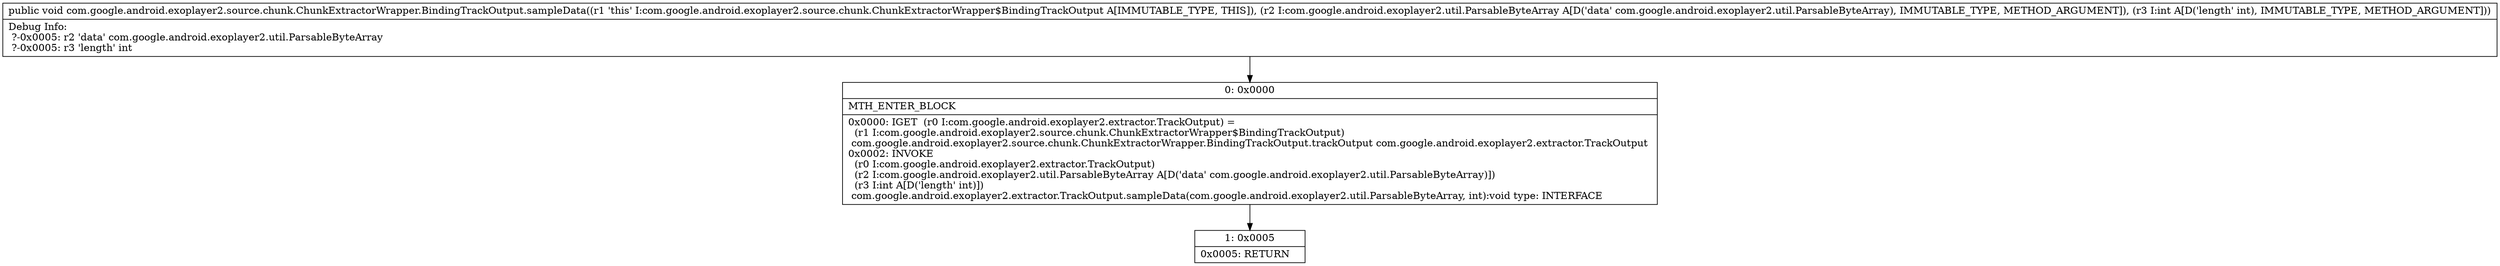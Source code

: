 digraph "CFG forcom.google.android.exoplayer2.source.chunk.ChunkExtractorWrapper.BindingTrackOutput.sampleData(Lcom\/google\/android\/exoplayer2\/util\/ParsableByteArray;I)V" {
Node_0 [shape=record,label="{0\:\ 0x0000|MTH_ENTER_BLOCK\l|0x0000: IGET  (r0 I:com.google.android.exoplayer2.extractor.TrackOutput) = \l  (r1 I:com.google.android.exoplayer2.source.chunk.ChunkExtractorWrapper$BindingTrackOutput)\l com.google.android.exoplayer2.source.chunk.ChunkExtractorWrapper.BindingTrackOutput.trackOutput com.google.android.exoplayer2.extractor.TrackOutput \l0x0002: INVOKE  \l  (r0 I:com.google.android.exoplayer2.extractor.TrackOutput)\l  (r2 I:com.google.android.exoplayer2.util.ParsableByteArray A[D('data' com.google.android.exoplayer2.util.ParsableByteArray)])\l  (r3 I:int A[D('length' int)])\l com.google.android.exoplayer2.extractor.TrackOutput.sampleData(com.google.android.exoplayer2.util.ParsableByteArray, int):void type: INTERFACE \l}"];
Node_1 [shape=record,label="{1\:\ 0x0005|0x0005: RETURN   \l}"];
MethodNode[shape=record,label="{public void com.google.android.exoplayer2.source.chunk.ChunkExtractorWrapper.BindingTrackOutput.sampleData((r1 'this' I:com.google.android.exoplayer2.source.chunk.ChunkExtractorWrapper$BindingTrackOutput A[IMMUTABLE_TYPE, THIS]), (r2 I:com.google.android.exoplayer2.util.ParsableByteArray A[D('data' com.google.android.exoplayer2.util.ParsableByteArray), IMMUTABLE_TYPE, METHOD_ARGUMENT]), (r3 I:int A[D('length' int), IMMUTABLE_TYPE, METHOD_ARGUMENT]))  | Debug Info:\l  ?\-0x0005: r2 'data' com.google.android.exoplayer2.util.ParsableByteArray\l  ?\-0x0005: r3 'length' int\l}"];
MethodNode -> Node_0;
Node_0 -> Node_1;
}

